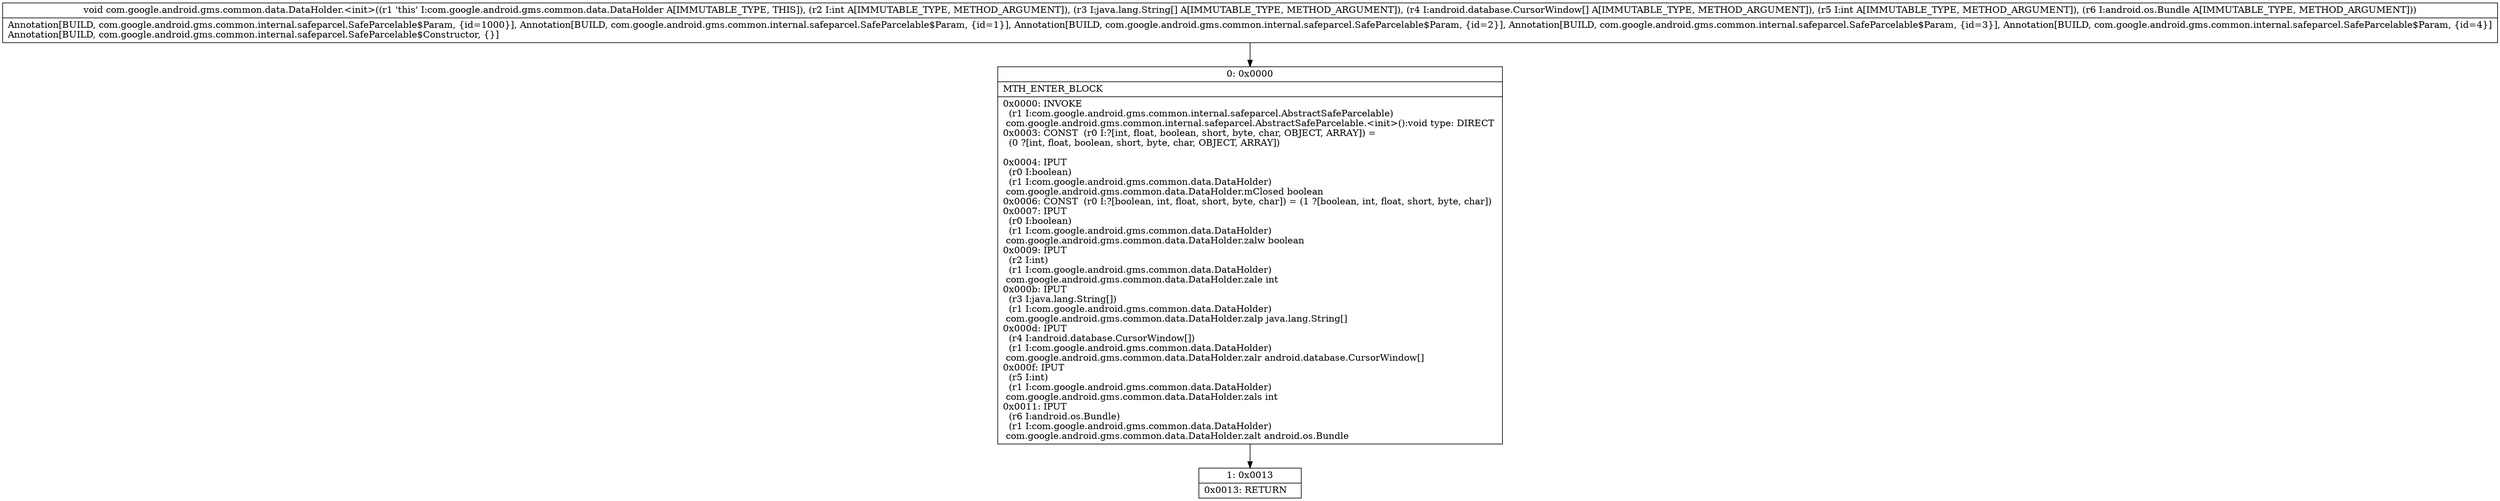 digraph "CFG forcom.google.android.gms.common.data.DataHolder.\<init\>(I[Ljava\/lang\/String;[Landroid\/database\/CursorWindow;ILandroid\/os\/Bundle;)V" {
Node_0 [shape=record,label="{0\:\ 0x0000|MTH_ENTER_BLOCK\l|0x0000: INVOKE  \l  (r1 I:com.google.android.gms.common.internal.safeparcel.AbstractSafeParcelable)\l com.google.android.gms.common.internal.safeparcel.AbstractSafeParcelable.\<init\>():void type: DIRECT \l0x0003: CONST  (r0 I:?[int, float, boolean, short, byte, char, OBJECT, ARRAY]) = \l  (0 ?[int, float, boolean, short, byte, char, OBJECT, ARRAY])\l \l0x0004: IPUT  \l  (r0 I:boolean)\l  (r1 I:com.google.android.gms.common.data.DataHolder)\l com.google.android.gms.common.data.DataHolder.mClosed boolean \l0x0006: CONST  (r0 I:?[boolean, int, float, short, byte, char]) = (1 ?[boolean, int, float, short, byte, char]) \l0x0007: IPUT  \l  (r0 I:boolean)\l  (r1 I:com.google.android.gms.common.data.DataHolder)\l com.google.android.gms.common.data.DataHolder.zalw boolean \l0x0009: IPUT  \l  (r2 I:int)\l  (r1 I:com.google.android.gms.common.data.DataHolder)\l com.google.android.gms.common.data.DataHolder.zale int \l0x000b: IPUT  \l  (r3 I:java.lang.String[])\l  (r1 I:com.google.android.gms.common.data.DataHolder)\l com.google.android.gms.common.data.DataHolder.zalp java.lang.String[] \l0x000d: IPUT  \l  (r4 I:android.database.CursorWindow[])\l  (r1 I:com.google.android.gms.common.data.DataHolder)\l com.google.android.gms.common.data.DataHolder.zalr android.database.CursorWindow[] \l0x000f: IPUT  \l  (r5 I:int)\l  (r1 I:com.google.android.gms.common.data.DataHolder)\l com.google.android.gms.common.data.DataHolder.zals int \l0x0011: IPUT  \l  (r6 I:android.os.Bundle)\l  (r1 I:com.google.android.gms.common.data.DataHolder)\l com.google.android.gms.common.data.DataHolder.zalt android.os.Bundle \l}"];
Node_1 [shape=record,label="{1\:\ 0x0013|0x0013: RETURN   \l}"];
MethodNode[shape=record,label="{void com.google.android.gms.common.data.DataHolder.\<init\>((r1 'this' I:com.google.android.gms.common.data.DataHolder A[IMMUTABLE_TYPE, THIS]), (r2 I:int A[IMMUTABLE_TYPE, METHOD_ARGUMENT]), (r3 I:java.lang.String[] A[IMMUTABLE_TYPE, METHOD_ARGUMENT]), (r4 I:android.database.CursorWindow[] A[IMMUTABLE_TYPE, METHOD_ARGUMENT]), (r5 I:int A[IMMUTABLE_TYPE, METHOD_ARGUMENT]), (r6 I:android.os.Bundle A[IMMUTABLE_TYPE, METHOD_ARGUMENT]))  | Annotation[BUILD, com.google.android.gms.common.internal.safeparcel.SafeParcelable$Param, \{id=1000\}], Annotation[BUILD, com.google.android.gms.common.internal.safeparcel.SafeParcelable$Param, \{id=1\}], Annotation[BUILD, com.google.android.gms.common.internal.safeparcel.SafeParcelable$Param, \{id=2\}], Annotation[BUILD, com.google.android.gms.common.internal.safeparcel.SafeParcelable$Param, \{id=3\}], Annotation[BUILD, com.google.android.gms.common.internal.safeparcel.SafeParcelable$Param, \{id=4\}]\lAnnotation[BUILD, com.google.android.gms.common.internal.safeparcel.SafeParcelable$Constructor, \{\}]\l}"];
MethodNode -> Node_0;
Node_0 -> Node_1;
}

